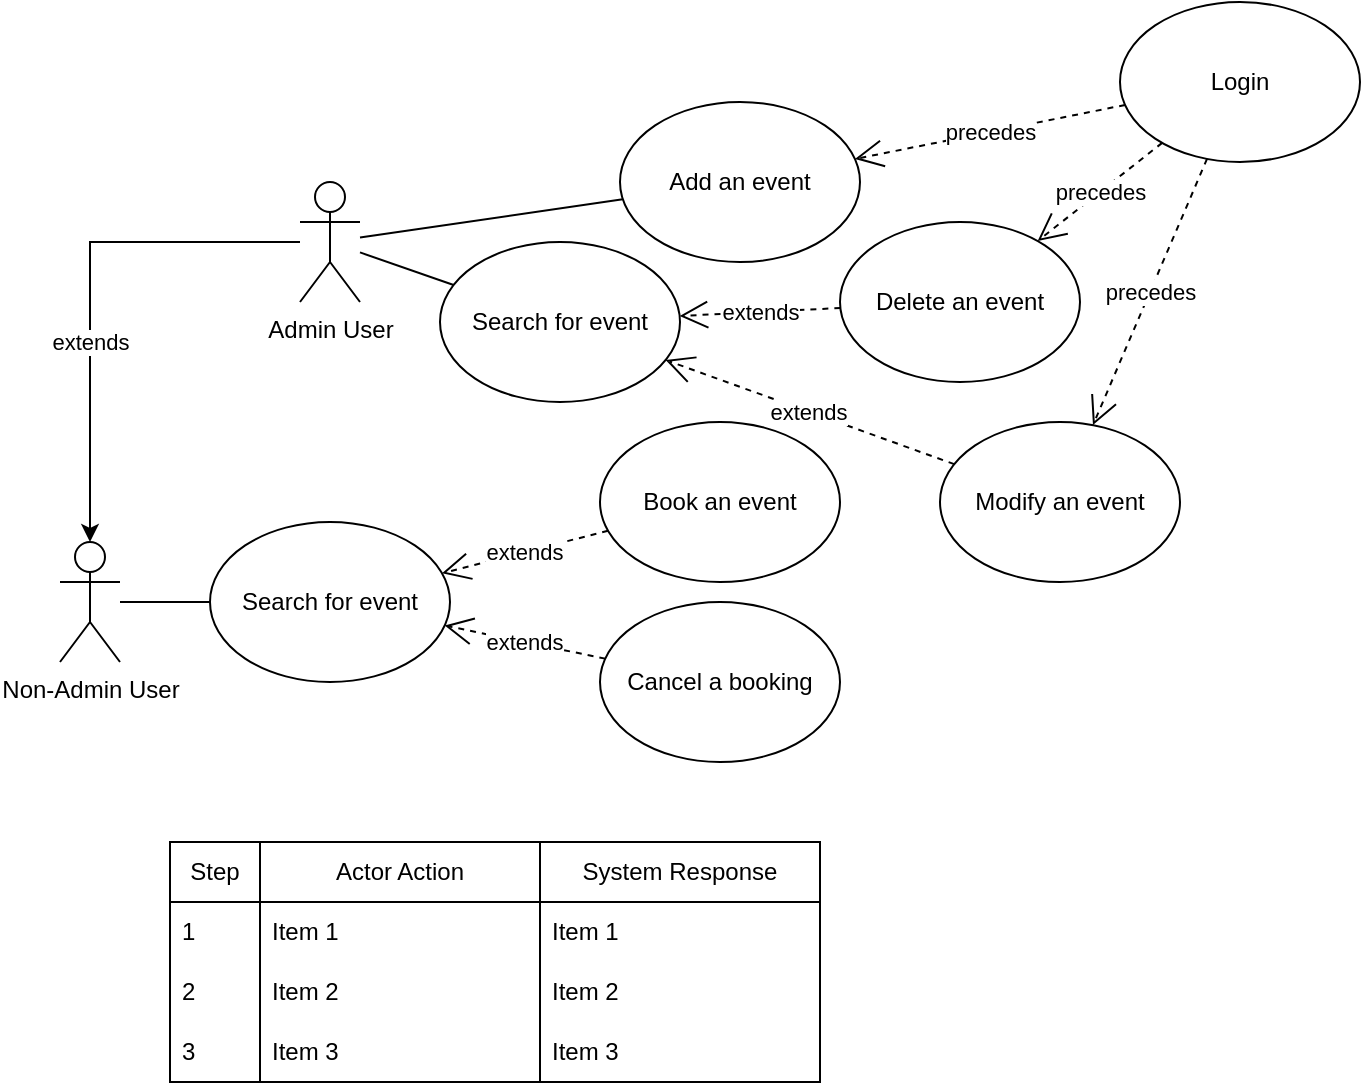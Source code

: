 <mxfile version="24.8.1">
  <diagram name="Page-1" id="ED3RVKIGB8l_h0Ks9ra7">
    <mxGraphModel dx="1176" dy="440" grid="1" gridSize="10" guides="1" tooltips="1" connect="1" arrows="1" fold="1" page="1" pageScale="1" pageWidth="827" pageHeight="1169" math="0" shadow="0">
      <root>
        <mxCell id="0" />
        <mxCell id="1" parent="0" />
        <mxCell id="igBMlUZ_AHUM9BY8_jIY-42" value="extends" style="edgeStyle=orthogonalEdgeStyle;rounded=0;orthogonalLoop=1;jettySize=auto;html=1;" edge="1" parent="1" source="igBMlUZ_AHUM9BY8_jIY-1" target="igBMlUZ_AHUM9BY8_jIY-7">
          <mxGeometry x="0.216" relative="1" as="geometry">
            <mxPoint as="offset" />
          </mxGeometry>
        </mxCell>
        <mxCell id="igBMlUZ_AHUM9BY8_jIY-1" value="Admin User" style="shape=umlActor;verticalLabelPosition=bottom;verticalAlign=top;html=1;outlineConnect=0;" vertex="1" parent="1">
          <mxGeometry x="180" y="150" width="30" height="60" as="geometry" />
        </mxCell>
        <mxCell id="igBMlUZ_AHUM9BY8_jIY-7" value="Non-Admin User" style="shape=umlActor;verticalLabelPosition=bottom;verticalAlign=top;html=1;outlineConnect=0;" vertex="1" parent="1">
          <mxGeometry x="60" y="330" width="30" height="60" as="geometry" />
        </mxCell>
        <mxCell id="igBMlUZ_AHUM9BY8_jIY-8" value="Search for event" style="ellipse;whiteSpace=wrap;html=1;" vertex="1" parent="1">
          <mxGeometry x="135" y="320" width="120" height="80" as="geometry" />
        </mxCell>
        <mxCell id="igBMlUZ_AHUM9BY8_jIY-10" value="Modify an event" style="ellipse;whiteSpace=wrap;html=1;" vertex="1" parent="1">
          <mxGeometry x="500" y="270" width="120" height="80" as="geometry" />
        </mxCell>
        <mxCell id="igBMlUZ_AHUM9BY8_jIY-11" value="Book an event" style="ellipse;whiteSpace=wrap;html=1;" vertex="1" parent="1">
          <mxGeometry x="330" y="270" width="120" height="80" as="geometry" />
        </mxCell>
        <mxCell id="igBMlUZ_AHUM9BY8_jIY-13" value="Delete an event" style="ellipse;whiteSpace=wrap;html=1;" vertex="1" parent="1">
          <mxGeometry x="450" y="170" width="120" height="80" as="geometry" />
        </mxCell>
        <mxCell id="igBMlUZ_AHUM9BY8_jIY-14" value="Add an event" style="ellipse;whiteSpace=wrap;html=1;" vertex="1" parent="1">
          <mxGeometry x="340" y="110" width="120" height="80" as="geometry" />
        </mxCell>
        <mxCell id="igBMlUZ_AHUM9BY8_jIY-15" value="Cancel a booking" style="ellipse;whiteSpace=wrap;html=1;" vertex="1" parent="1">
          <mxGeometry x="330" y="360" width="120" height="80" as="geometry" />
        </mxCell>
        <mxCell id="igBMlUZ_AHUM9BY8_jIY-16" value="Login" style="ellipse;whiteSpace=wrap;html=1;" vertex="1" parent="1">
          <mxGeometry x="590" y="60" width="120" height="80" as="geometry" />
        </mxCell>
        <mxCell id="igBMlUZ_AHUM9BY8_jIY-18" value="precedes" style="endArrow=open;endSize=12;dashed=1;html=1;rounded=0;" edge="1" parent="1" source="igBMlUZ_AHUM9BY8_jIY-16" target="igBMlUZ_AHUM9BY8_jIY-10">
          <mxGeometry width="160" relative="1" as="geometry">
            <mxPoint x="570" y="240" as="sourcePoint" />
            <mxPoint x="730" y="240" as="targetPoint" />
          </mxGeometry>
        </mxCell>
        <mxCell id="igBMlUZ_AHUM9BY8_jIY-19" value="precedes" style="endArrow=open;endSize=12;dashed=1;html=1;rounded=0;" edge="1" parent="1" source="igBMlUZ_AHUM9BY8_jIY-16" target="igBMlUZ_AHUM9BY8_jIY-14">
          <mxGeometry width="160" relative="1" as="geometry">
            <mxPoint x="610" y="160" as="sourcePoint" />
            <mxPoint x="506" y="101" as="targetPoint" />
          </mxGeometry>
        </mxCell>
        <mxCell id="igBMlUZ_AHUM9BY8_jIY-20" value="precedes" style="endArrow=open;endSize=12;dashed=1;html=1;rounded=0;" edge="1" parent="1" source="igBMlUZ_AHUM9BY8_jIY-16" target="igBMlUZ_AHUM9BY8_jIY-13">
          <mxGeometry width="160" relative="1" as="geometry">
            <mxPoint x="618.433" y="205.609" as="sourcePoint" />
            <mxPoint x="540" y="266.16" as="targetPoint" />
          </mxGeometry>
        </mxCell>
        <mxCell id="igBMlUZ_AHUM9BY8_jIY-28" value="" style="endArrow=none;html=1;rounded=0;" edge="1" parent="1" source="igBMlUZ_AHUM9BY8_jIY-1" target="igBMlUZ_AHUM9BY8_jIY-14">
          <mxGeometry width="50" height="50" relative="1" as="geometry">
            <mxPoint x="180" y="160" as="sourcePoint" />
            <mxPoint x="410" y="107" as="targetPoint" />
            <Array as="points" />
          </mxGeometry>
        </mxCell>
        <mxCell id="igBMlUZ_AHUM9BY8_jIY-34" value="" style="endArrow=none;html=1;rounded=0;" edge="1" parent="1" source="igBMlUZ_AHUM9BY8_jIY-7" target="igBMlUZ_AHUM9BY8_jIY-8">
          <mxGeometry width="50" height="50" relative="1" as="geometry">
            <mxPoint x="120" y="280" as="sourcePoint" />
            <mxPoint x="343" y="373" as="targetPoint" />
            <Array as="points" />
          </mxGeometry>
        </mxCell>
        <mxCell id="igBMlUZ_AHUM9BY8_jIY-35" value="extends" style="endArrow=open;endSize=12;dashed=1;html=1;rounded=0;" edge="1" parent="1" source="igBMlUZ_AHUM9BY8_jIY-13" target="igBMlUZ_AHUM9BY8_jIY-43">
          <mxGeometry x="0.008" width="160" relative="1" as="geometry">
            <mxPoint x="636" y="255" as="sourcePoint" />
            <mxPoint x="240" y="370" as="targetPoint" />
            <mxPoint as="offset" />
          </mxGeometry>
        </mxCell>
        <mxCell id="igBMlUZ_AHUM9BY8_jIY-37" value="extends" style="endArrow=open;endSize=12;dashed=1;html=1;rounded=0;" edge="1" parent="1" source="igBMlUZ_AHUM9BY8_jIY-11" target="igBMlUZ_AHUM9BY8_jIY-8">
          <mxGeometry x="0.008" width="160" relative="1" as="geometry">
            <mxPoint x="422" y="334" as="sourcePoint" />
            <mxPoint x="352" y="406" as="targetPoint" />
            <mxPoint as="offset" />
          </mxGeometry>
        </mxCell>
        <mxCell id="igBMlUZ_AHUM9BY8_jIY-38" value="extends" style="endArrow=open;endSize=12;dashed=1;html=1;rounded=0;" edge="1" parent="1" source="igBMlUZ_AHUM9BY8_jIY-15" target="igBMlUZ_AHUM9BY8_jIY-8">
          <mxGeometry x="0.008" width="160" relative="1" as="geometry">
            <mxPoint x="432" y="344" as="sourcePoint" />
            <mxPoint x="362" y="416" as="targetPoint" />
            <mxPoint as="offset" />
          </mxGeometry>
        </mxCell>
        <mxCell id="igBMlUZ_AHUM9BY8_jIY-43" value="Search for event" style="ellipse;whiteSpace=wrap;html=1;" vertex="1" parent="1">
          <mxGeometry x="250" y="180" width="120" height="80" as="geometry" />
        </mxCell>
        <mxCell id="igBMlUZ_AHUM9BY8_jIY-44" value="" style="endArrow=none;html=1;rounded=0;" edge="1" parent="1" source="igBMlUZ_AHUM9BY8_jIY-1" target="igBMlUZ_AHUM9BY8_jIY-43">
          <mxGeometry width="50" height="50" relative="1" as="geometry">
            <mxPoint x="220" y="300" as="sourcePoint" />
            <mxPoint x="384" y="306" as="targetPoint" />
            <Array as="points" />
          </mxGeometry>
        </mxCell>
        <mxCell id="igBMlUZ_AHUM9BY8_jIY-45" value="extends" style="endArrow=open;endSize=12;dashed=1;html=1;rounded=0;" edge="1" parent="1" source="igBMlUZ_AHUM9BY8_jIY-10" target="igBMlUZ_AHUM9BY8_jIY-43">
          <mxGeometry x="0.008" width="160" relative="1" as="geometry">
            <mxPoint x="442" y="300" as="sourcePoint" />
            <mxPoint x="378" y="310" as="targetPoint" />
            <mxPoint as="offset" />
          </mxGeometry>
        </mxCell>
        <mxCell id="igBMlUZ_AHUM9BY8_jIY-48" value="Step" style="swimlane;fontStyle=0;childLayout=stackLayout;horizontal=1;startSize=30;horizontalStack=0;resizeParent=1;resizeParentMax=0;resizeLast=0;collapsible=1;marginBottom=0;whiteSpace=wrap;html=1;" vertex="1" parent="1">
          <mxGeometry x="115" y="480" width="45" height="120" as="geometry" />
        </mxCell>
        <mxCell id="igBMlUZ_AHUM9BY8_jIY-49" value="1" style="text;strokeColor=none;fillColor=none;align=left;verticalAlign=middle;spacingLeft=4;spacingRight=4;overflow=hidden;points=[[0,0.5],[1,0.5]];portConstraint=eastwest;rotatable=0;whiteSpace=wrap;html=1;" vertex="1" parent="igBMlUZ_AHUM9BY8_jIY-48">
          <mxGeometry y="30" width="45" height="30" as="geometry" />
        </mxCell>
        <mxCell id="igBMlUZ_AHUM9BY8_jIY-50" value="2" style="text;strokeColor=none;fillColor=none;align=left;verticalAlign=middle;spacingLeft=4;spacingRight=4;overflow=hidden;points=[[0,0.5],[1,0.5]];portConstraint=eastwest;rotatable=0;whiteSpace=wrap;html=1;" vertex="1" parent="igBMlUZ_AHUM9BY8_jIY-48">
          <mxGeometry y="60" width="45" height="30" as="geometry" />
        </mxCell>
        <mxCell id="igBMlUZ_AHUM9BY8_jIY-51" value="3" style="text;strokeColor=none;fillColor=none;align=left;verticalAlign=middle;spacingLeft=4;spacingRight=4;overflow=hidden;points=[[0,0.5],[1,0.5]];portConstraint=eastwest;rotatable=0;whiteSpace=wrap;html=1;" vertex="1" parent="igBMlUZ_AHUM9BY8_jIY-48">
          <mxGeometry y="90" width="45" height="30" as="geometry" />
        </mxCell>
        <mxCell id="igBMlUZ_AHUM9BY8_jIY-52" value="System Response" style="swimlane;fontStyle=0;childLayout=stackLayout;horizontal=1;startSize=30;horizontalStack=0;resizeParent=1;resizeParentMax=0;resizeLast=0;collapsible=1;marginBottom=0;whiteSpace=wrap;html=1;" vertex="1" parent="1">
          <mxGeometry x="300" y="480" width="140" height="120" as="geometry" />
        </mxCell>
        <mxCell id="igBMlUZ_AHUM9BY8_jIY-53" value="Item 1" style="text;strokeColor=none;fillColor=none;align=left;verticalAlign=middle;spacingLeft=4;spacingRight=4;overflow=hidden;points=[[0,0.5],[1,0.5]];portConstraint=eastwest;rotatable=0;whiteSpace=wrap;html=1;" vertex="1" parent="igBMlUZ_AHUM9BY8_jIY-52">
          <mxGeometry y="30" width="140" height="30" as="geometry" />
        </mxCell>
        <mxCell id="igBMlUZ_AHUM9BY8_jIY-54" value="Item 2" style="text;strokeColor=none;fillColor=none;align=left;verticalAlign=middle;spacingLeft=4;spacingRight=4;overflow=hidden;points=[[0,0.5],[1,0.5]];portConstraint=eastwest;rotatable=0;whiteSpace=wrap;html=1;" vertex="1" parent="igBMlUZ_AHUM9BY8_jIY-52">
          <mxGeometry y="60" width="140" height="30" as="geometry" />
        </mxCell>
        <mxCell id="igBMlUZ_AHUM9BY8_jIY-55" value="Item 3" style="text;strokeColor=none;fillColor=none;align=left;verticalAlign=middle;spacingLeft=4;spacingRight=4;overflow=hidden;points=[[0,0.5],[1,0.5]];portConstraint=eastwest;rotatable=0;whiteSpace=wrap;html=1;" vertex="1" parent="igBMlUZ_AHUM9BY8_jIY-52">
          <mxGeometry y="90" width="140" height="30" as="geometry" />
        </mxCell>
        <mxCell id="igBMlUZ_AHUM9BY8_jIY-56" value="Actor Action" style="swimlane;fontStyle=0;childLayout=stackLayout;horizontal=1;startSize=30;horizontalStack=0;resizeParent=1;resizeParentMax=0;resizeLast=0;collapsible=1;marginBottom=0;whiteSpace=wrap;html=1;" vertex="1" parent="1">
          <mxGeometry x="160" y="480" width="140" height="120" as="geometry" />
        </mxCell>
        <mxCell id="igBMlUZ_AHUM9BY8_jIY-57" value="Item 1" style="text;strokeColor=none;fillColor=none;align=left;verticalAlign=middle;spacingLeft=4;spacingRight=4;overflow=hidden;points=[[0,0.5],[1,0.5]];portConstraint=eastwest;rotatable=0;whiteSpace=wrap;html=1;" vertex="1" parent="igBMlUZ_AHUM9BY8_jIY-56">
          <mxGeometry y="30" width="140" height="30" as="geometry" />
        </mxCell>
        <mxCell id="igBMlUZ_AHUM9BY8_jIY-58" value="Item 2" style="text;strokeColor=none;fillColor=none;align=left;verticalAlign=middle;spacingLeft=4;spacingRight=4;overflow=hidden;points=[[0,0.5],[1,0.5]];portConstraint=eastwest;rotatable=0;whiteSpace=wrap;html=1;" vertex="1" parent="igBMlUZ_AHUM9BY8_jIY-56">
          <mxGeometry y="60" width="140" height="30" as="geometry" />
        </mxCell>
        <mxCell id="igBMlUZ_AHUM9BY8_jIY-59" value="Item 3" style="text;strokeColor=none;fillColor=none;align=left;verticalAlign=middle;spacingLeft=4;spacingRight=4;overflow=hidden;points=[[0,0.5],[1,0.5]];portConstraint=eastwest;rotatable=0;whiteSpace=wrap;html=1;" vertex="1" parent="igBMlUZ_AHUM9BY8_jIY-56">
          <mxGeometry y="90" width="140" height="30" as="geometry" />
        </mxCell>
      </root>
    </mxGraphModel>
  </diagram>
</mxfile>
